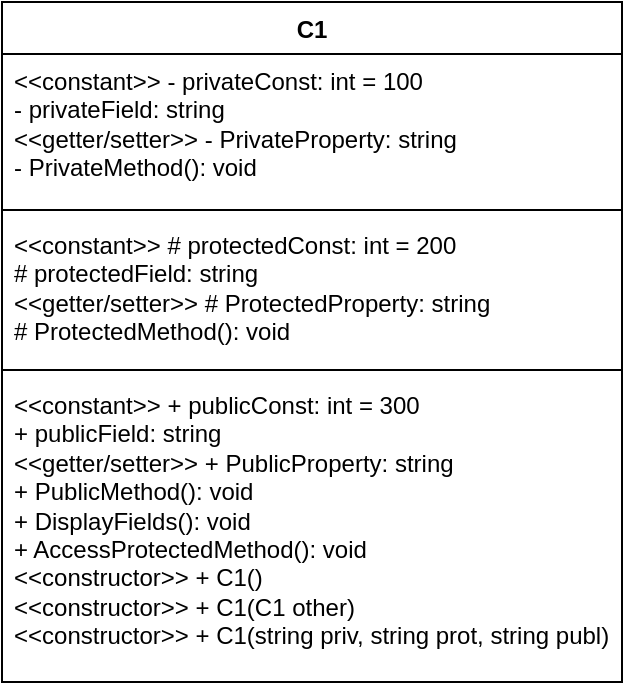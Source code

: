 <mxfile version="24.7.13">
  <diagram id="C5RBs43oDa-KdzZeNtuy" name="Page-1">
    <mxGraphModel dx="863" dy="434" grid="1" gridSize="10" guides="1" tooltips="1" connect="1" arrows="1" fold="1" page="1" pageScale="1" pageWidth="827" pageHeight="1169" math="0" shadow="0">
      <root>
        <mxCell id="WIyWlLk6GJQsqaUBKTNV-0" />
        <mxCell id="WIyWlLk6GJQsqaUBKTNV-1" parent="WIyWlLk6GJQsqaUBKTNV-0" />
        <mxCell id="faWs7BlV4zJStgUeju7q-0" value="C1&lt;div&gt;&lt;br&gt;&lt;/div&gt;" style="swimlane;fontStyle=1;align=center;verticalAlign=top;childLayout=stackLayout;horizontal=1;startSize=26;horizontalStack=0;resizeParent=1;resizeParentMax=0;resizeLast=0;collapsible=1;marginBottom=0;whiteSpace=wrap;html=1;movable=1;resizable=1;rotatable=1;deletable=1;editable=1;locked=0;connectable=1;" vertex="1" parent="WIyWlLk6GJQsqaUBKTNV-1">
          <mxGeometry x="260" y="120" width="310" height="340" as="geometry">
            <mxRectangle x="260" y="120" width="60" height="40" as="alternateBounds" />
          </mxGeometry>
        </mxCell>
        <mxCell id="faWs7BlV4zJStgUeju7q-1" value="&amp;lt;&amp;lt;constant&amp;gt;&amp;gt; - privateConst: int = 100&amp;nbsp;&lt;br&gt;- privateField: string&lt;br&gt;&amp;lt;&amp;lt;getter/setter&amp;gt;&amp;gt; - PrivateProperty: string&amp;nbsp;&lt;br&gt;- PrivateMethod(): void" style="text;strokeColor=none;fillColor=none;align=left;verticalAlign=top;spacingLeft=4;spacingRight=4;overflow=hidden;rotatable=0;points=[[0,0.5],[1,0.5]];portConstraint=eastwest;whiteSpace=wrap;html=1;" vertex="1" parent="faWs7BlV4zJStgUeju7q-0">
          <mxGeometry y="26" width="310" height="74" as="geometry" />
        </mxCell>
        <mxCell id="faWs7BlV4zJStgUeju7q-2" value="" style="line;strokeWidth=1;fillColor=none;align=left;verticalAlign=middle;spacingTop=-1;spacingLeft=3;spacingRight=3;rotatable=0;labelPosition=right;points=[];portConstraint=eastwest;strokeColor=inherit;" vertex="1" parent="faWs7BlV4zJStgUeju7q-0">
          <mxGeometry y="100" width="310" height="8" as="geometry" />
        </mxCell>
        <mxCell id="faWs7BlV4zJStgUeju7q-3" value="&amp;lt;&amp;lt;constant&amp;gt;&amp;gt; # protectedConst: int = 200&lt;br&gt;# protectedField: string&lt;br&gt;&amp;lt;&amp;lt;getter/setter&amp;gt;&amp;gt; # ProtectedProperty: string&lt;br&gt;# ProtectedMethod(): void" style="text;strokeColor=none;fillColor=none;align=left;verticalAlign=top;spacingLeft=4;spacingRight=4;overflow=hidden;rotatable=0;points=[[0,0.5],[1,0.5]];portConstraint=eastwest;whiteSpace=wrap;html=1;" vertex="1" parent="faWs7BlV4zJStgUeju7q-0">
          <mxGeometry y="108" width="310" height="72" as="geometry" />
        </mxCell>
        <mxCell id="faWs7BlV4zJStgUeju7q-9" value="" style="line;strokeWidth=1;fillColor=none;align=left;verticalAlign=middle;spacingTop=-1;spacingLeft=3;spacingRight=3;rotatable=0;labelPosition=right;points=[];portConstraint=eastwest;strokeColor=inherit;fontFamily=Helvetica;fontSize=12;fontColor=default;fontStyle=1;" vertex="1" parent="faWs7BlV4zJStgUeju7q-0">
          <mxGeometry y="180" width="310" height="8" as="geometry" />
        </mxCell>
        <mxCell id="faWs7BlV4zJStgUeju7q-10" value="&lt;div style=&quot;&quot;&gt;&lt;span style=&quot;background-color: initial;&quot;&gt;&amp;lt;&amp;lt;constant&amp;gt;&amp;gt;&amp;nbsp;&lt;/span&gt;&lt;span style=&quot;background-color: initial;&quot;&gt;+ publicConst: int = 300&lt;br&gt;+ publicField: string&lt;br&gt;&lt;/span&gt;&lt;span style=&quot;&quot;&gt;&amp;lt;&amp;lt;getter/setter&amp;gt;&amp;gt;&amp;nbsp;&lt;/span&gt;&lt;span style=&quot;background-color: initial;&quot;&gt;+ PublicProperty: string&lt;br&gt;+ PublicMethod(): void&lt;br&gt;+ DisplayFields(): void&lt;br&gt;+ AccessProtectedMethod(): void&lt;br&gt;&lt;/span&gt;&amp;lt;&amp;lt;constructor&amp;gt;&amp;gt;&amp;nbsp;&lt;span style=&quot;background-color: initial;&quot;&gt;+ C1()&lt;br&gt;&lt;/span&gt;&amp;lt;&amp;lt;constructor&amp;gt;&amp;gt;&amp;nbsp;&lt;span style=&quot;background-color: initial;&quot;&gt;+ C1(C1 other)&amp;nbsp;&lt;br&gt;&lt;/span&gt;&amp;lt;&amp;lt;constructor&amp;gt;&amp;gt;&amp;nbsp;&lt;span style=&quot;background-color: initial;&quot;&gt;+ C1(string priv, string prot, string publ)&lt;/span&gt;&lt;/div&gt;" style="text;strokeColor=none;fillColor=none;align=left;verticalAlign=top;spacingLeft=4;spacingRight=4;overflow=hidden;rotatable=0;points=[[0,0.5],[1,0.5]];portConstraint=eastwest;whiteSpace=wrap;html=1;fontFamily=Helvetica;fontSize=12;fontColor=default;fontStyle=0;" vertex="1" parent="faWs7BlV4zJStgUeju7q-0">
          <mxGeometry y="188" width="310" height="152" as="geometry" />
        </mxCell>
      </root>
    </mxGraphModel>
  </diagram>
</mxfile>
